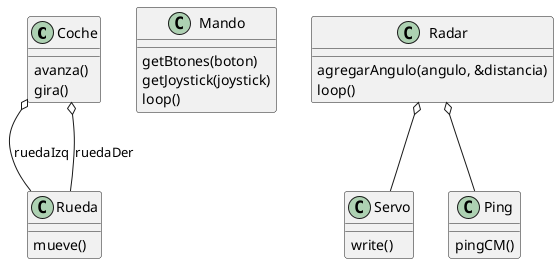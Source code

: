 @startuml

class Coche{
    avanza()
    gira()
}
class Mando {
    getBtones(boton)
    getJoystick(joystick)
    loop()
}
class Radar{
    agregarAngulo(angulo, &distancia)
    loop()
}
class Servo{
    write()
}
class Ping{
    pingCM()
}
class Rueda{
    mueve()
}

Coche o-- Rueda : ruedaIzq
Coche o-- Rueda : ruedaDer
Radar o-- Ping
Radar o-- Servo
@enduml